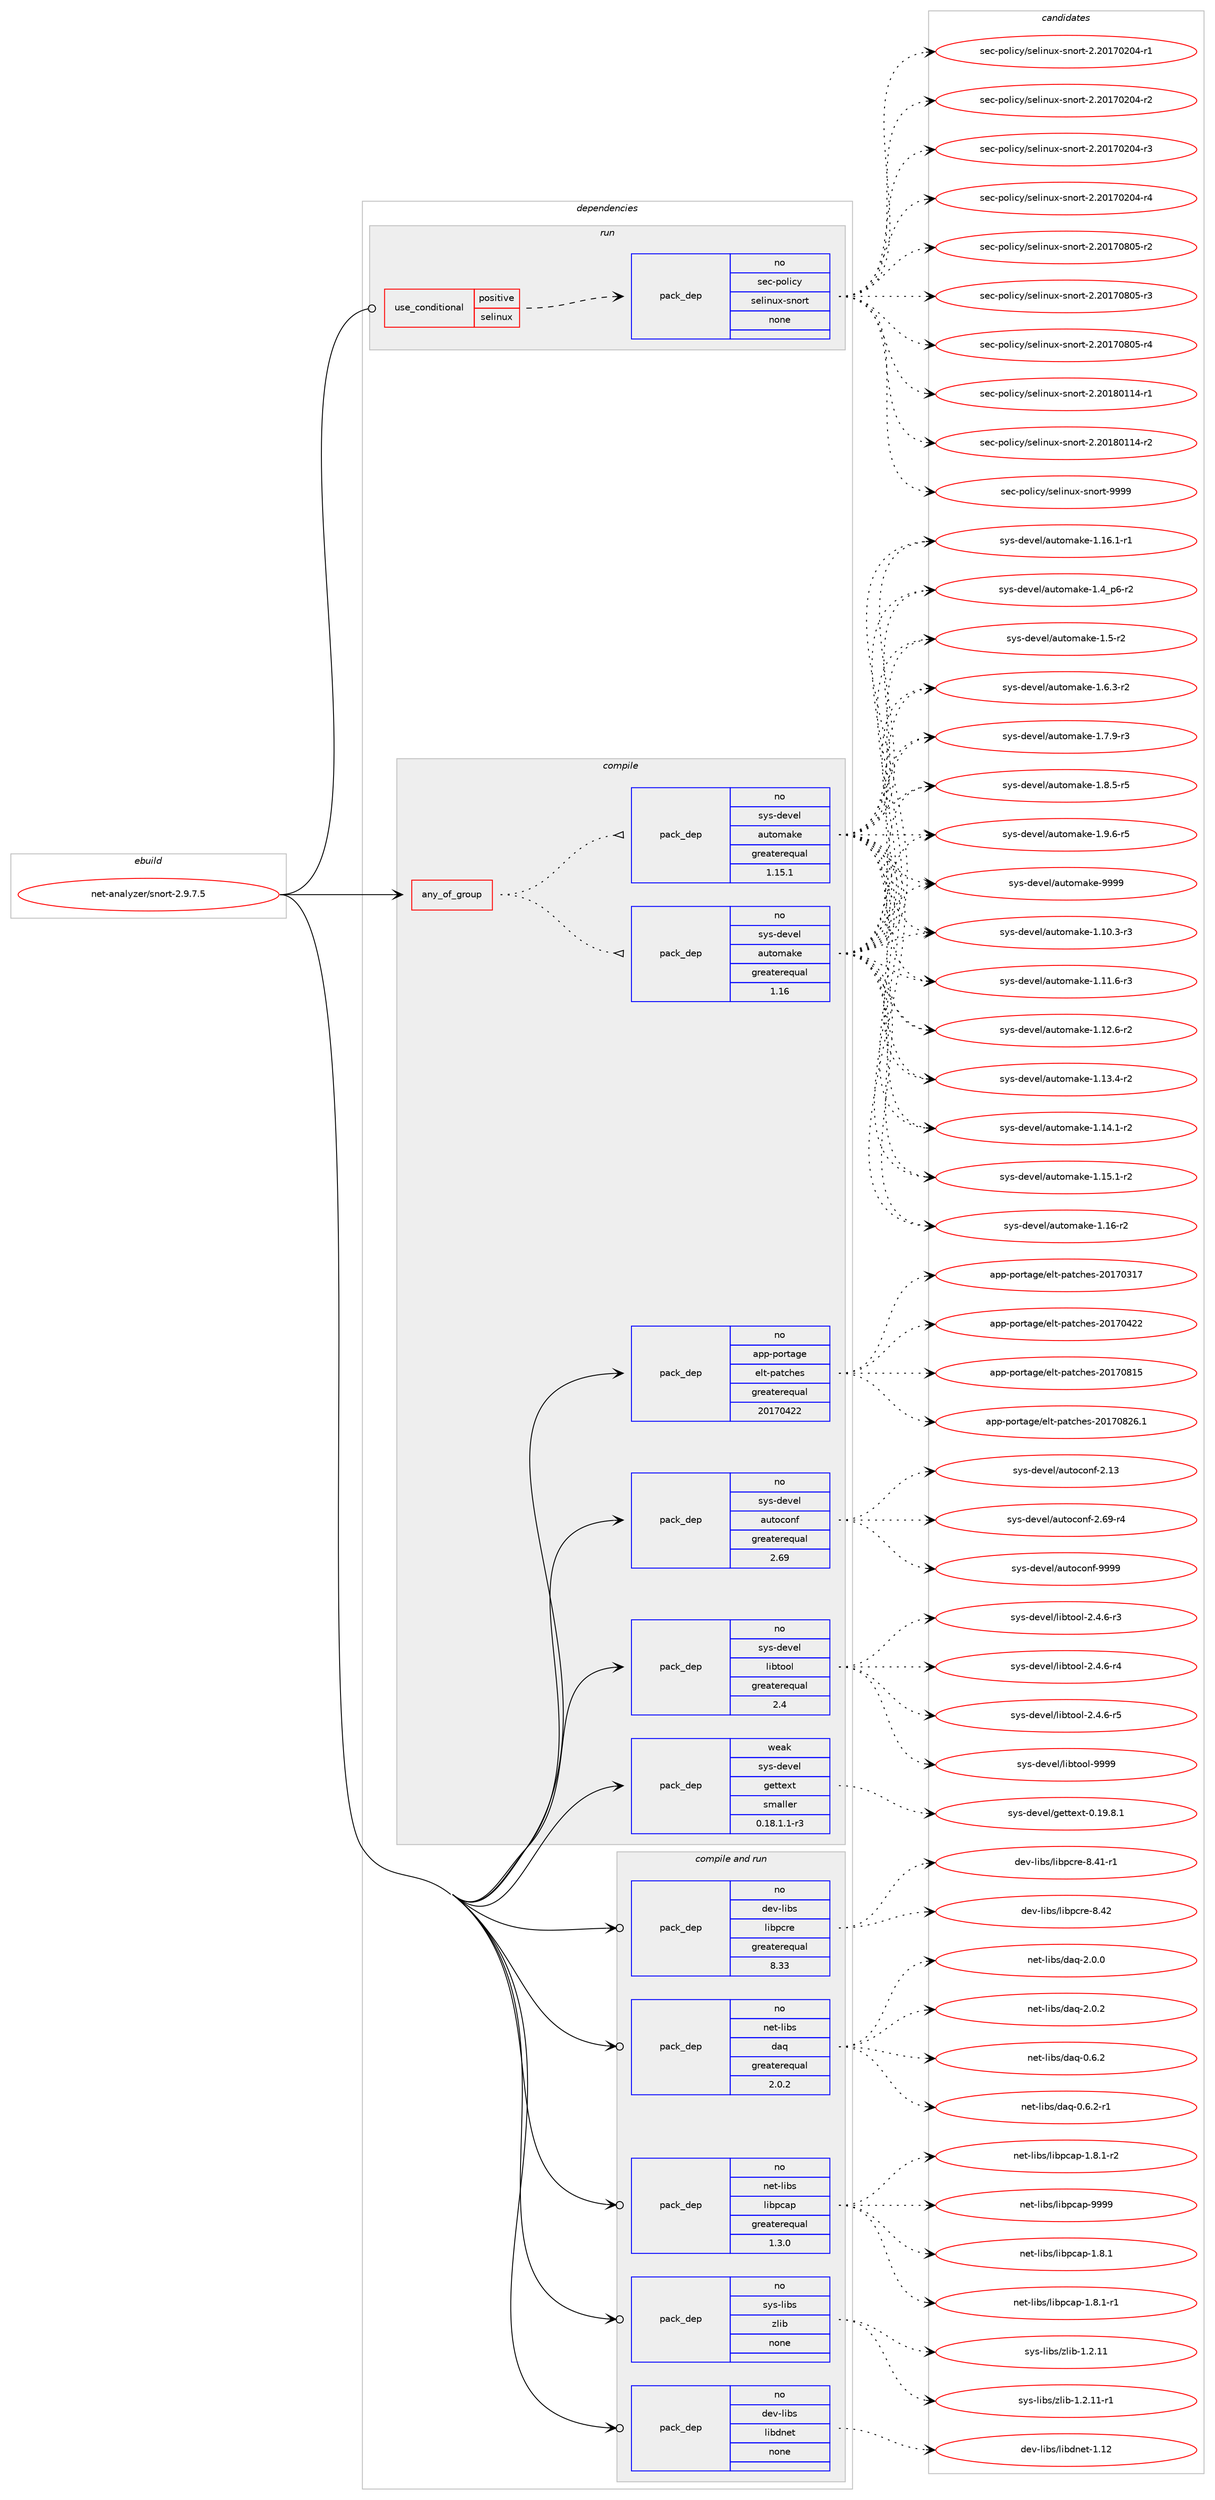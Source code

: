 digraph prolog {

# *************
# Graph options
# *************

newrank=true;
concentrate=true;
compound=true;
graph [rankdir=LR,fontname=Helvetica,fontsize=10,ranksep=1.5];#, ranksep=2.5, nodesep=0.2];
edge  [arrowhead=vee];
node  [fontname=Helvetica,fontsize=10];

# **********
# The ebuild
# **********

subgraph cluster_leftcol {
color=gray;
rank=same;
label=<<i>ebuild</i>>;
id [label="net-analyzer/snort-2.9.7.5", color=red, width=4, href="../net-analyzer/snort-2.9.7.5.svg"];
}

# ****************
# The dependencies
# ****************

subgraph cluster_midcol {
color=gray;
label=<<i>dependencies</i>>;
subgraph cluster_compile {
fillcolor="#eeeeee";
style=filled;
label=<<i>compile</i>>;
subgraph any18 {
dependency349 [label=<<TABLE BORDER="0" CELLBORDER="1" CELLSPACING="0" CELLPADDING="4"><TR><TD CELLPADDING="10">any_of_group</TD></TR></TABLE>>, shape=none, color=red];subgraph pack274 {
dependency350 [label=<<TABLE BORDER="0" CELLBORDER="1" CELLSPACING="0" CELLPADDING="4" WIDTH="220"><TR><TD ROWSPAN="6" CELLPADDING="30">pack_dep</TD></TR><TR><TD WIDTH="110">no</TD></TR><TR><TD>sys-devel</TD></TR><TR><TD>automake</TD></TR><TR><TD>greaterequal</TD></TR><TR><TD>1.16</TD></TR></TABLE>>, shape=none, color=blue];
}
dependency349:e -> dependency350:w [weight=20,style="dotted",arrowhead="oinv"];
subgraph pack275 {
dependency351 [label=<<TABLE BORDER="0" CELLBORDER="1" CELLSPACING="0" CELLPADDING="4" WIDTH="220"><TR><TD ROWSPAN="6" CELLPADDING="30">pack_dep</TD></TR><TR><TD WIDTH="110">no</TD></TR><TR><TD>sys-devel</TD></TR><TR><TD>automake</TD></TR><TR><TD>greaterequal</TD></TR><TR><TD>1.15.1</TD></TR></TABLE>>, shape=none, color=blue];
}
dependency349:e -> dependency351:w [weight=20,style="dotted",arrowhead="oinv"];
}
id:e -> dependency349:w [weight=20,style="solid",arrowhead="vee"];
subgraph pack276 {
dependency352 [label=<<TABLE BORDER="0" CELLBORDER="1" CELLSPACING="0" CELLPADDING="4" WIDTH="220"><TR><TD ROWSPAN="6" CELLPADDING="30">pack_dep</TD></TR><TR><TD WIDTH="110">no</TD></TR><TR><TD>app-portage</TD></TR><TR><TD>elt-patches</TD></TR><TR><TD>greaterequal</TD></TR><TR><TD>20170422</TD></TR></TABLE>>, shape=none, color=blue];
}
id:e -> dependency352:w [weight=20,style="solid",arrowhead="vee"];
subgraph pack277 {
dependency353 [label=<<TABLE BORDER="0" CELLBORDER="1" CELLSPACING="0" CELLPADDING="4" WIDTH="220"><TR><TD ROWSPAN="6" CELLPADDING="30">pack_dep</TD></TR><TR><TD WIDTH="110">no</TD></TR><TR><TD>sys-devel</TD></TR><TR><TD>autoconf</TD></TR><TR><TD>greaterequal</TD></TR><TR><TD>2.69</TD></TR></TABLE>>, shape=none, color=blue];
}
id:e -> dependency353:w [weight=20,style="solid",arrowhead="vee"];
subgraph pack278 {
dependency354 [label=<<TABLE BORDER="0" CELLBORDER="1" CELLSPACING="0" CELLPADDING="4" WIDTH="220"><TR><TD ROWSPAN="6" CELLPADDING="30">pack_dep</TD></TR><TR><TD WIDTH="110">no</TD></TR><TR><TD>sys-devel</TD></TR><TR><TD>libtool</TD></TR><TR><TD>greaterequal</TD></TR><TR><TD>2.4</TD></TR></TABLE>>, shape=none, color=blue];
}
id:e -> dependency354:w [weight=20,style="solid",arrowhead="vee"];
subgraph pack279 {
dependency355 [label=<<TABLE BORDER="0" CELLBORDER="1" CELLSPACING="0" CELLPADDING="4" WIDTH="220"><TR><TD ROWSPAN="6" CELLPADDING="30">pack_dep</TD></TR><TR><TD WIDTH="110">weak</TD></TR><TR><TD>sys-devel</TD></TR><TR><TD>gettext</TD></TR><TR><TD>smaller</TD></TR><TR><TD>0.18.1.1-r3</TD></TR></TABLE>>, shape=none, color=blue];
}
id:e -> dependency355:w [weight=20,style="solid",arrowhead="vee"];
}
subgraph cluster_compileandrun {
fillcolor="#eeeeee";
style=filled;
label=<<i>compile and run</i>>;
subgraph pack280 {
dependency356 [label=<<TABLE BORDER="0" CELLBORDER="1" CELLSPACING="0" CELLPADDING="4" WIDTH="220"><TR><TD ROWSPAN="6" CELLPADDING="30">pack_dep</TD></TR><TR><TD WIDTH="110">no</TD></TR><TR><TD>dev-libs</TD></TR><TR><TD>libdnet</TD></TR><TR><TD>none</TD></TR><TR><TD></TD></TR></TABLE>>, shape=none, color=blue];
}
id:e -> dependency356:w [weight=20,style="solid",arrowhead="odotvee"];
subgraph pack281 {
dependency357 [label=<<TABLE BORDER="0" CELLBORDER="1" CELLSPACING="0" CELLPADDING="4" WIDTH="220"><TR><TD ROWSPAN="6" CELLPADDING="30">pack_dep</TD></TR><TR><TD WIDTH="110">no</TD></TR><TR><TD>dev-libs</TD></TR><TR><TD>libpcre</TD></TR><TR><TD>greaterequal</TD></TR><TR><TD>8.33</TD></TR></TABLE>>, shape=none, color=blue];
}
id:e -> dependency357:w [weight=20,style="solid",arrowhead="odotvee"];
subgraph pack282 {
dependency358 [label=<<TABLE BORDER="0" CELLBORDER="1" CELLSPACING="0" CELLPADDING="4" WIDTH="220"><TR><TD ROWSPAN="6" CELLPADDING="30">pack_dep</TD></TR><TR><TD WIDTH="110">no</TD></TR><TR><TD>net-libs</TD></TR><TR><TD>daq</TD></TR><TR><TD>greaterequal</TD></TR><TR><TD>2.0.2</TD></TR></TABLE>>, shape=none, color=blue];
}
id:e -> dependency358:w [weight=20,style="solid",arrowhead="odotvee"];
subgraph pack283 {
dependency359 [label=<<TABLE BORDER="0" CELLBORDER="1" CELLSPACING="0" CELLPADDING="4" WIDTH="220"><TR><TD ROWSPAN="6" CELLPADDING="30">pack_dep</TD></TR><TR><TD WIDTH="110">no</TD></TR><TR><TD>net-libs</TD></TR><TR><TD>libpcap</TD></TR><TR><TD>greaterequal</TD></TR><TR><TD>1.3.0</TD></TR></TABLE>>, shape=none, color=blue];
}
id:e -> dependency359:w [weight=20,style="solid",arrowhead="odotvee"];
subgraph pack284 {
dependency360 [label=<<TABLE BORDER="0" CELLBORDER="1" CELLSPACING="0" CELLPADDING="4" WIDTH="220"><TR><TD ROWSPAN="6" CELLPADDING="30">pack_dep</TD></TR><TR><TD WIDTH="110">no</TD></TR><TR><TD>sys-libs</TD></TR><TR><TD>zlib</TD></TR><TR><TD>none</TD></TR><TR><TD></TD></TR></TABLE>>, shape=none, color=blue];
}
id:e -> dependency360:w [weight=20,style="solid",arrowhead="odotvee"];
}
subgraph cluster_run {
fillcolor="#eeeeee";
style=filled;
label=<<i>run</i>>;
subgraph cond58 {
dependency361 [label=<<TABLE BORDER="0" CELLBORDER="1" CELLSPACING="0" CELLPADDING="4"><TR><TD ROWSPAN="3" CELLPADDING="10">use_conditional</TD></TR><TR><TD>positive</TD></TR><TR><TD>selinux</TD></TR></TABLE>>, shape=none, color=red];
subgraph pack285 {
dependency362 [label=<<TABLE BORDER="0" CELLBORDER="1" CELLSPACING="0" CELLPADDING="4" WIDTH="220"><TR><TD ROWSPAN="6" CELLPADDING="30">pack_dep</TD></TR><TR><TD WIDTH="110">no</TD></TR><TR><TD>sec-policy</TD></TR><TR><TD>selinux-snort</TD></TR><TR><TD>none</TD></TR><TR><TD></TD></TR></TABLE>>, shape=none, color=blue];
}
dependency361:e -> dependency362:w [weight=20,style="dashed",arrowhead="vee"];
}
id:e -> dependency361:w [weight=20,style="solid",arrowhead="odot"];
}
}

# **************
# The candidates
# **************

subgraph cluster_choices {
rank=same;
color=gray;
label=<<i>candidates</i>>;

subgraph choice274 {
color=black;
nodesep=1;
choice11512111545100101118101108479711711611110997107101454946494846514511451 [label="sys-devel/automake-1.10.3-r3", color=red, width=4,href="../sys-devel/automake-1.10.3-r3.svg"];
choice11512111545100101118101108479711711611110997107101454946494946544511451 [label="sys-devel/automake-1.11.6-r3", color=red, width=4,href="../sys-devel/automake-1.11.6-r3.svg"];
choice11512111545100101118101108479711711611110997107101454946495046544511450 [label="sys-devel/automake-1.12.6-r2", color=red, width=4,href="../sys-devel/automake-1.12.6-r2.svg"];
choice11512111545100101118101108479711711611110997107101454946495146524511450 [label="sys-devel/automake-1.13.4-r2", color=red, width=4,href="../sys-devel/automake-1.13.4-r2.svg"];
choice11512111545100101118101108479711711611110997107101454946495246494511450 [label="sys-devel/automake-1.14.1-r2", color=red, width=4,href="../sys-devel/automake-1.14.1-r2.svg"];
choice11512111545100101118101108479711711611110997107101454946495346494511450 [label="sys-devel/automake-1.15.1-r2", color=red, width=4,href="../sys-devel/automake-1.15.1-r2.svg"];
choice1151211154510010111810110847971171161111099710710145494649544511450 [label="sys-devel/automake-1.16-r2", color=red, width=4,href="../sys-devel/automake-1.16-r2.svg"];
choice11512111545100101118101108479711711611110997107101454946495446494511449 [label="sys-devel/automake-1.16.1-r1", color=red, width=4,href="../sys-devel/automake-1.16.1-r1.svg"];
choice115121115451001011181011084797117116111109971071014549465295112544511450 [label="sys-devel/automake-1.4_p6-r2", color=red, width=4,href="../sys-devel/automake-1.4_p6-r2.svg"];
choice11512111545100101118101108479711711611110997107101454946534511450 [label="sys-devel/automake-1.5-r2", color=red, width=4,href="../sys-devel/automake-1.5-r2.svg"];
choice115121115451001011181011084797117116111109971071014549465446514511450 [label="sys-devel/automake-1.6.3-r2", color=red, width=4,href="../sys-devel/automake-1.6.3-r2.svg"];
choice115121115451001011181011084797117116111109971071014549465546574511451 [label="sys-devel/automake-1.7.9-r3", color=red, width=4,href="../sys-devel/automake-1.7.9-r3.svg"];
choice115121115451001011181011084797117116111109971071014549465646534511453 [label="sys-devel/automake-1.8.5-r5", color=red, width=4,href="../sys-devel/automake-1.8.5-r5.svg"];
choice115121115451001011181011084797117116111109971071014549465746544511453 [label="sys-devel/automake-1.9.6-r5", color=red, width=4,href="../sys-devel/automake-1.9.6-r5.svg"];
choice115121115451001011181011084797117116111109971071014557575757 [label="sys-devel/automake-9999", color=red, width=4,href="../sys-devel/automake-9999.svg"];
dependency350:e -> choice11512111545100101118101108479711711611110997107101454946494846514511451:w [style=dotted,weight="100"];
dependency350:e -> choice11512111545100101118101108479711711611110997107101454946494946544511451:w [style=dotted,weight="100"];
dependency350:e -> choice11512111545100101118101108479711711611110997107101454946495046544511450:w [style=dotted,weight="100"];
dependency350:e -> choice11512111545100101118101108479711711611110997107101454946495146524511450:w [style=dotted,weight="100"];
dependency350:e -> choice11512111545100101118101108479711711611110997107101454946495246494511450:w [style=dotted,weight="100"];
dependency350:e -> choice11512111545100101118101108479711711611110997107101454946495346494511450:w [style=dotted,weight="100"];
dependency350:e -> choice1151211154510010111810110847971171161111099710710145494649544511450:w [style=dotted,weight="100"];
dependency350:e -> choice11512111545100101118101108479711711611110997107101454946495446494511449:w [style=dotted,weight="100"];
dependency350:e -> choice115121115451001011181011084797117116111109971071014549465295112544511450:w [style=dotted,weight="100"];
dependency350:e -> choice11512111545100101118101108479711711611110997107101454946534511450:w [style=dotted,weight="100"];
dependency350:e -> choice115121115451001011181011084797117116111109971071014549465446514511450:w [style=dotted,weight="100"];
dependency350:e -> choice115121115451001011181011084797117116111109971071014549465546574511451:w [style=dotted,weight="100"];
dependency350:e -> choice115121115451001011181011084797117116111109971071014549465646534511453:w [style=dotted,weight="100"];
dependency350:e -> choice115121115451001011181011084797117116111109971071014549465746544511453:w [style=dotted,weight="100"];
dependency350:e -> choice115121115451001011181011084797117116111109971071014557575757:w [style=dotted,weight="100"];
}
subgraph choice275 {
color=black;
nodesep=1;
choice11512111545100101118101108479711711611110997107101454946494846514511451 [label="sys-devel/automake-1.10.3-r3", color=red, width=4,href="../sys-devel/automake-1.10.3-r3.svg"];
choice11512111545100101118101108479711711611110997107101454946494946544511451 [label="sys-devel/automake-1.11.6-r3", color=red, width=4,href="../sys-devel/automake-1.11.6-r3.svg"];
choice11512111545100101118101108479711711611110997107101454946495046544511450 [label="sys-devel/automake-1.12.6-r2", color=red, width=4,href="../sys-devel/automake-1.12.6-r2.svg"];
choice11512111545100101118101108479711711611110997107101454946495146524511450 [label="sys-devel/automake-1.13.4-r2", color=red, width=4,href="../sys-devel/automake-1.13.4-r2.svg"];
choice11512111545100101118101108479711711611110997107101454946495246494511450 [label="sys-devel/automake-1.14.1-r2", color=red, width=4,href="../sys-devel/automake-1.14.1-r2.svg"];
choice11512111545100101118101108479711711611110997107101454946495346494511450 [label="sys-devel/automake-1.15.1-r2", color=red, width=4,href="../sys-devel/automake-1.15.1-r2.svg"];
choice1151211154510010111810110847971171161111099710710145494649544511450 [label="sys-devel/automake-1.16-r2", color=red, width=4,href="../sys-devel/automake-1.16-r2.svg"];
choice11512111545100101118101108479711711611110997107101454946495446494511449 [label="sys-devel/automake-1.16.1-r1", color=red, width=4,href="../sys-devel/automake-1.16.1-r1.svg"];
choice115121115451001011181011084797117116111109971071014549465295112544511450 [label="sys-devel/automake-1.4_p6-r2", color=red, width=4,href="../sys-devel/automake-1.4_p6-r2.svg"];
choice11512111545100101118101108479711711611110997107101454946534511450 [label="sys-devel/automake-1.5-r2", color=red, width=4,href="../sys-devel/automake-1.5-r2.svg"];
choice115121115451001011181011084797117116111109971071014549465446514511450 [label="sys-devel/automake-1.6.3-r2", color=red, width=4,href="../sys-devel/automake-1.6.3-r2.svg"];
choice115121115451001011181011084797117116111109971071014549465546574511451 [label="sys-devel/automake-1.7.9-r3", color=red, width=4,href="../sys-devel/automake-1.7.9-r3.svg"];
choice115121115451001011181011084797117116111109971071014549465646534511453 [label="sys-devel/automake-1.8.5-r5", color=red, width=4,href="../sys-devel/automake-1.8.5-r5.svg"];
choice115121115451001011181011084797117116111109971071014549465746544511453 [label="sys-devel/automake-1.9.6-r5", color=red, width=4,href="../sys-devel/automake-1.9.6-r5.svg"];
choice115121115451001011181011084797117116111109971071014557575757 [label="sys-devel/automake-9999", color=red, width=4,href="../sys-devel/automake-9999.svg"];
dependency351:e -> choice11512111545100101118101108479711711611110997107101454946494846514511451:w [style=dotted,weight="100"];
dependency351:e -> choice11512111545100101118101108479711711611110997107101454946494946544511451:w [style=dotted,weight="100"];
dependency351:e -> choice11512111545100101118101108479711711611110997107101454946495046544511450:w [style=dotted,weight="100"];
dependency351:e -> choice11512111545100101118101108479711711611110997107101454946495146524511450:w [style=dotted,weight="100"];
dependency351:e -> choice11512111545100101118101108479711711611110997107101454946495246494511450:w [style=dotted,weight="100"];
dependency351:e -> choice11512111545100101118101108479711711611110997107101454946495346494511450:w [style=dotted,weight="100"];
dependency351:e -> choice1151211154510010111810110847971171161111099710710145494649544511450:w [style=dotted,weight="100"];
dependency351:e -> choice11512111545100101118101108479711711611110997107101454946495446494511449:w [style=dotted,weight="100"];
dependency351:e -> choice115121115451001011181011084797117116111109971071014549465295112544511450:w [style=dotted,weight="100"];
dependency351:e -> choice11512111545100101118101108479711711611110997107101454946534511450:w [style=dotted,weight="100"];
dependency351:e -> choice115121115451001011181011084797117116111109971071014549465446514511450:w [style=dotted,weight="100"];
dependency351:e -> choice115121115451001011181011084797117116111109971071014549465546574511451:w [style=dotted,weight="100"];
dependency351:e -> choice115121115451001011181011084797117116111109971071014549465646534511453:w [style=dotted,weight="100"];
dependency351:e -> choice115121115451001011181011084797117116111109971071014549465746544511453:w [style=dotted,weight="100"];
dependency351:e -> choice115121115451001011181011084797117116111109971071014557575757:w [style=dotted,weight="100"];
}
subgraph choice276 {
color=black;
nodesep=1;
choice97112112451121111141169710310147101108116451129711699104101115455048495548514955 [label="app-portage/elt-patches-20170317", color=red, width=4,href="../app-portage/elt-patches-20170317.svg"];
choice97112112451121111141169710310147101108116451129711699104101115455048495548525050 [label="app-portage/elt-patches-20170422", color=red, width=4,href="../app-portage/elt-patches-20170422.svg"];
choice97112112451121111141169710310147101108116451129711699104101115455048495548564953 [label="app-portage/elt-patches-20170815", color=red, width=4,href="../app-portage/elt-patches-20170815.svg"];
choice971121124511211111411697103101471011081164511297116991041011154550484955485650544649 [label="app-portage/elt-patches-20170826.1", color=red, width=4,href="../app-portage/elt-patches-20170826.1.svg"];
dependency352:e -> choice97112112451121111141169710310147101108116451129711699104101115455048495548514955:w [style=dotted,weight="100"];
dependency352:e -> choice97112112451121111141169710310147101108116451129711699104101115455048495548525050:w [style=dotted,weight="100"];
dependency352:e -> choice97112112451121111141169710310147101108116451129711699104101115455048495548564953:w [style=dotted,weight="100"];
dependency352:e -> choice971121124511211111411697103101471011081164511297116991041011154550484955485650544649:w [style=dotted,weight="100"];
}
subgraph choice277 {
color=black;
nodesep=1;
choice115121115451001011181011084797117116111991111101024550464951 [label="sys-devel/autoconf-2.13", color=red, width=4,href="../sys-devel/autoconf-2.13.svg"];
choice1151211154510010111810110847971171161119911111010245504654574511452 [label="sys-devel/autoconf-2.69-r4", color=red, width=4,href="../sys-devel/autoconf-2.69-r4.svg"];
choice115121115451001011181011084797117116111991111101024557575757 [label="sys-devel/autoconf-9999", color=red, width=4,href="../sys-devel/autoconf-9999.svg"];
dependency353:e -> choice115121115451001011181011084797117116111991111101024550464951:w [style=dotted,weight="100"];
dependency353:e -> choice1151211154510010111810110847971171161119911111010245504654574511452:w [style=dotted,weight="100"];
dependency353:e -> choice115121115451001011181011084797117116111991111101024557575757:w [style=dotted,weight="100"];
}
subgraph choice278 {
color=black;
nodesep=1;
choice1151211154510010111810110847108105981161111111084550465246544511451 [label="sys-devel/libtool-2.4.6-r3", color=red, width=4,href="../sys-devel/libtool-2.4.6-r3.svg"];
choice1151211154510010111810110847108105981161111111084550465246544511452 [label="sys-devel/libtool-2.4.6-r4", color=red, width=4,href="../sys-devel/libtool-2.4.6-r4.svg"];
choice1151211154510010111810110847108105981161111111084550465246544511453 [label="sys-devel/libtool-2.4.6-r5", color=red, width=4,href="../sys-devel/libtool-2.4.6-r5.svg"];
choice1151211154510010111810110847108105981161111111084557575757 [label="sys-devel/libtool-9999", color=red, width=4,href="../sys-devel/libtool-9999.svg"];
dependency354:e -> choice1151211154510010111810110847108105981161111111084550465246544511451:w [style=dotted,weight="100"];
dependency354:e -> choice1151211154510010111810110847108105981161111111084550465246544511452:w [style=dotted,weight="100"];
dependency354:e -> choice1151211154510010111810110847108105981161111111084550465246544511453:w [style=dotted,weight="100"];
dependency354:e -> choice1151211154510010111810110847108105981161111111084557575757:w [style=dotted,weight="100"];
}
subgraph choice279 {
color=black;
nodesep=1;
choice1151211154510010111810110847103101116116101120116454846495746564649 [label="sys-devel/gettext-0.19.8.1", color=red, width=4,href="../sys-devel/gettext-0.19.8.1.svg"];
dependency355:e -> choice1151211154510010111810110847103101116116101120116454846495746564649:w [style=dotted,weight="100"];
}
subgraph choice280 {
color=black;
nodesep=1;
choice100101118451081059811547108105981001101011164549464950 [label="dev-libs/libdnet-1.12", color=red, width=4,href="../dev-libs/libdnet-1.12.svg"];
dependency356:e -> choice100101118451081059811547108105981001101011164549464950:w [style=dotted,weight="100"];
}
subgraph choice281 {
color=black;
nodesep=1;
choice100101118451081059811547108105981129911410145564652494511449 [label="dev-libs/libpcre-8.41-r1", color=red, width=4,href="../dev-libs/libpcre-8.41-r1.svg"];
choice10010111845108105981154710810598112991141014556465250 [label="dev-libs/libpcre-8.42", color=red, width=4,href="../dev-libs/libpcre-8.42.svg"];
dependency357:e -> choice100101118451081059811547108105981129911410145564652494511449:w [style=dotted,weight="100"];
dependency357:e -> choice10010111845108105981154710810598112991141014556465250:w [style=dotted,weight="100"];
}
subgraph choice282 {
color=black;
nodesep=1;
choice11010111645108105981154710097113454846544650 [label="net-libs/daq-0.6.2", color=red, width=4,href="../net-libs/daq-0.6.2.svg"];
choice110101116451081059811547100971134548465446504511449 [label="net-libs/daq-0.6.2-r1", color=red, width=4,href="../net-libs/daq-0.6.2-r1.svg"];
choice11010111645108105981154710097113455046484648 [label="net-libs/daq-2.0.0", color=red, width=4,href="../net-libs/daq-2.0.0.svg"];
choice11010111645108105981154710097113455046484650 [label="net-libs/daq-2.0.2", color=red, width=4,href="../net-libs/daq-2.0.2.svg"];
dependency358:e -> choice11010111645108105981154710097113454846544650:w [style=dotted,weight="100"];
dependency358:e -> choice110101116451081059811547100971134548465446504511449:w [style=dotted,weight="100"];
dependency358:e -> choice11010111645108105981154710097113455046484648:w [style=dotted,weight="100"];
dependency358:e -> choice11010111645108105981154710097113455046484650:w [style=dotted,weight="100"];
}
subgraph choice283 {
color=black;
nodesep=1;
choice110101116451081059811547108105981129997112454946564649 [label="net-libs/libpcap-1.8.1", color=red, width=4,href="../net-libs/libpcap-1.8.1.svg"];
choice1101011164510810598115471081059811299971124549465646494511449 [label="net-libs/libpcap-1.8.1-r1", color=red, width=4,href="../net-libs/libpcap-1.8.1-r1.svg"];
choice1101011164510810598115471081059811299971124549465646494511450 [label="net-libs/libpcap-1.8.1-r2", color=red, width=4,href="../net-libs/libpcap-1.8.1-r2.svg"];
choice1101011164510810598115471081059811299971124557575757 [label="net-libs/libpcap-9999", color=red, width=4,href="../net-libs/libpcap-9999.svg"];
dependency359:e -> choice110101116451081059811547108105981129997112454946564649:w [style=dotted,weight="100"];
dependency359:e -> choice1101011164510810598115471081059811299971124549465646494511449:w [style=dotted,weight="100"];
dependency359:e -> choice1101011164510810598115471081059811299971124549465646494511450:w [style=dotted,weight="100"];
dependency359:e -> choice1101011164510810598115471081059811299971124557575757:w [style=dotted,weight="100"];
}
subgraph choice284 {
color=black;
nodesep=1;
choice1151211154510810598115471221081059845494650464949 [label="sys-libs/zlib-1.2.11", color=red, width=4,href="../sys-libs/zlib-1.2.11.svg"];
choice11512111545108105981154712210810598454946504649494511449 [label="sys-libs/zlib-1.2.11-r1", color=red, width=4,href="../sys-libs/zlib-1.2.11-r1.svg"];
dependency360:e -> choice1151211154510810598115471221081059845494650464949:w [style=dotted,weight="100"];
dependency360:e -> choice11512111545108105981154712210810598454946504649494511449:w [style=dotted,weight="100"];
}
subgraph choice285 {
color=black;
nodesep=1;
choice115101994511211110810599121471151011081051101171204511511011111411645504650484955485048524511449 [label="sec-policy/selinux-snort-2.20170204-r1", color=red, width=4,href="../sec-policy/selinux-snort-2.20170204-r1.svg"];
choice115101994511211110810599121471151011081051101171204511511011111411645504650484955485048524511450 [label="sec-policy/selinux-snort-2.20170204-r2", color=red, width=4,href="../sec-policy/selinux-snort-2.20170204-r2.svg"];
choice115101994511211110810599121471151011081051101171204511511011111411645504650484955485048524511451 [label="sec-policy/selinux-snort-2.20170204-r3", color=red, width=4,href="../sec-policy/selinux-snort-2.20170204-r3.svg"];
choice115101994511211110810599121471151011081051101171204511511011111411645504650484955485048524511452 [label="sec-policy/selinux-snort-2.20170204-r4", color=red, width=4,href="../sec-policy/selinux-snort-2.20170204-r4.svg"];
choice115101994511211110810599121471151011081051101171204511511011111411645504650484955485648534511450 [label="sec-policy/selinux-snort-2.20170805-r2", color=red, width=4,href="../sec-policy/selinux-snort-2.20170805-r2.svg"];
choice115101994511211110810599121471151011081051101171204511511011111411645504650484955485648534511451 [label="sec-policy/selinux-snort-2.20170805-r3", color=red, width=4,href="../sec-policy/selinux-snort-2.20170805-r3.svg"];
choice115101994511211110810599121471151011081051101171204511511011111411645504650484955485648534511452 [label="sec-policy/selinux-snort-2.20170805-r4", color=red, width=4,href="../sec-policy/selinux-snort-2.20170805-r4.svg"];
choice115101994511211110810599121471151011081051101171204511511011111411645504650484956484949524511449 [label="sec-policy/selinux-snort-2.20180114-r1", color=red, width=4,href="../sec-policy/selinux-snort-2.20180114-r1.svg"];
choice115101994511211110810599121471151011081051101171204511511011111411645504650484956484949524511450 [label="sec-policy/selinux-snort-2.20180114-r2", color=red, width=4,href="../sec-policy/selinux-snort-2.20180114-r2.svg"];
choice11510199451121111081059912147115101108105110117120451151101111141164557575757 [label="sec-policy/selinux-snort-9999", color=red, width=4,href="../sec-policy/selinux-snort-9999.svg"];
dependency362:e -> choice115101994511211110810599121471151011081051101171204511511011111411645504650484955485048524511449:w [style=dotted,weight="100"];
dependency362:e -> choice115101994511211110810599121471151011081051101171204511511011111411645504650484955485048524511450:w [style=dotted,weight="100"];
dependency362:e -> choice115101994511211110810599121471151011081051101171204511511011111411645504650484955485048524511451:w [style=dotted,weight="100"];
dependency362:e -> choice115101994511211110810599121471151011081051101171204511511011111411645504650484955485048524511452:w [style=dotted,weight="100"];
dependency362:e -> choice115101994511211110810599121471151011081051101171204511511011111411645504650484955485648534511450:w [style=dotted,weight="100"];
dependency362:e -> choice115101994511211110810599121471151011081051101171204511511011111411645504650484955485648534511451:w [style=dotted,weight="100"];
dependency362:e -> choice115101994511211110810599121471151011081051101171204511511011111411645504650484955485648534511452:w [style=dotted,weight="100"];
dependency362:e -> choice115101994511211110810599121471151011081051101171204511511011111411645504650484956484949524511449:w [style=dotted,weight="100"];
dependency362:e -> choice115101994511211110810599121471151011081051101171204511511011111411645504650484956484949524511450:w [style=dotted,weight="100"];
dependency362:e -> choice11510199451121111081059912147115101108105110117120451151101111141164557575757:w [style=dotted,weight="100"];
}
}

}
